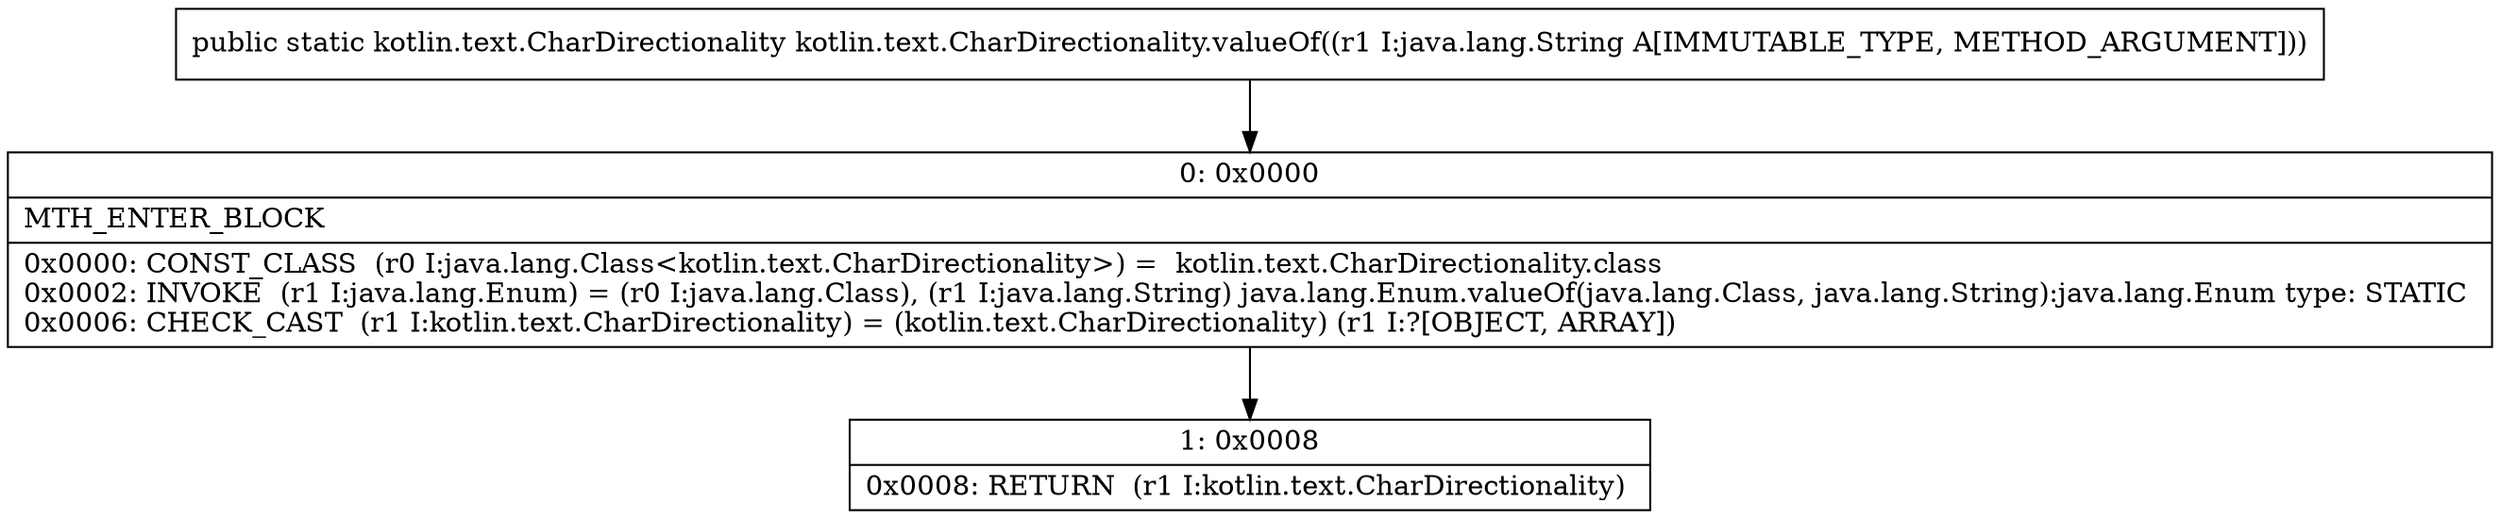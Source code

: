 digraph "CFG forkotlin.text.CharDirectionality.valueOf(Ljava\/lang\/String;)Lkotlin\/text\/CharDirectionality;" {
Node_0 [shape=record,label="{0\:\ 0x0000|MTH_ENTER_BLOCK\l|0x0000: CONST_CLASS  (r0 I:java.lang.Class\<kotlin.text.CharDirectionality\>) =  kotlin.text.CharDirectionality.class \l0x0002: INVOKE  (r1 I:java.lang.Enum) = (r0 I:java.lang.Class), (r1 I:java.lang.String) java.lang.Enum.valueOf(java.lang.Class, java.lang.String):java.lang.Enum type: STATIC \l0x0006: CHECK_CAST  (r1 I:kotlin.text.CharDirectionality) = (kotlin.text.CharDirectionality) (r1 I:?[OBJECT, ARRAY]) \l}"];
Node_1 [shape=record,label="{1\:\ 0x0008|0x0008: RETURN  (r1 I:kotlin.text.CharDirectionality) \l}"];
MethodNode[shape=record,label="{public static kotlin.text.CharDirectionality kotlin.text.CharDirectionality.valueOf((r1 I:java.lang.String A[IMMUTABLE_TYPE, METHOD_ARGUMENT])) }"];
MethodNode -> Node_0;
Node_0 -> Node_1;
}

